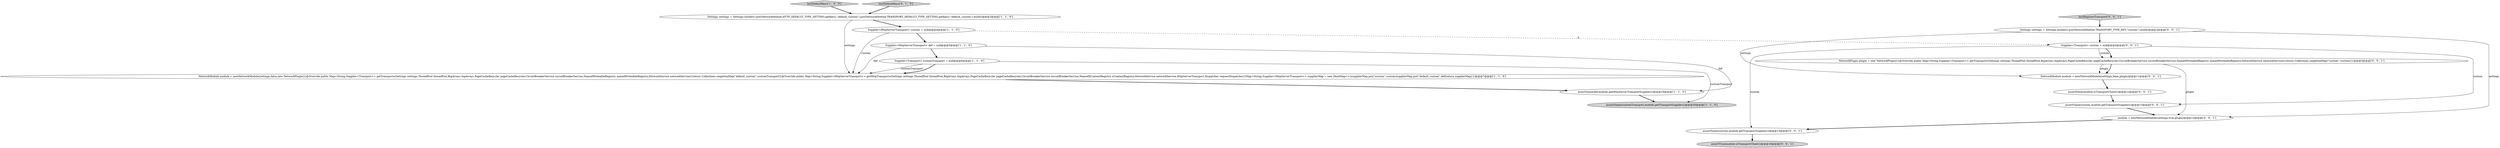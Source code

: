 digraph {
6 [style = filled, label = "testDefaultKeys['1', '0', '0']", fillcolor = lightgray, shape = diamond image = "AAA0AAABBB1BBB"];
7 [style = filled, label = "assertSame(customTransport,module.getTransportSupplier())@@@20@@@['1', '1', '0']", fillcolor = lightgray, shape = ellipse image = "AAA0AAABBB1BBB"];
4 [style = filled, label = "Supplier<HttpServerTransport> def = null@@@5@@@['1', '1', '0']", fillcolor = white, shape = ellipse image = "AAA0AAABBB1BBB"];
16 [style = filled, label = "Supplier<Transport> custom = null@@@4@@@['0', '0', '1']", fillcolor = white, shape = ellipse image = "AAA0AAABBB3BBB"];
15 [style = filled, label = "assertTrue(module.isTransportClient())@@@16@@@['0', '0', '1']", fillcolor = lightgray, shape = ellipse image = "AAA0AAABBB3BBB"];
8 [style = filled, label = "testDefaultKeys['0', '1', '0']", fillcolor = lightgray, shape = diamond image = "AAA0AAABBB2BBB"];
10 [style = filled, label = "testRegisterTransport['0', '0', '1']", fillcolor = lightgray, shape = diamond image = "AAA0AAABBB3BBB"];
12 [style = filled, label = "assertFalse(module.isTransportClient())@@@12@@@['0', '0', '1']", fillcolor = white, shape = ellipse image = "AAA0AAABBB3BBB"];
2 [style = filled, label = "NetworkModule module = newNetworkModule(settings,false,new NetworkPlugin(){@Override public Map<String,Supplier<Transport>> getTransports(Settings settings,ThreadPool threadPool,BigArrays bigArrays,PageCacheRecycler pageCacheRecycler,CircuitBreakerService circuitBreakerService,NamedWriteableRegistry namedWriteableRegistry,NetworkService networkService){return Collections.singletonMap(\"default_custom\",customTransport)}@Override public Map<String,Supplier<HttpServerTransport>> getHttpTransports(Settings settings,ThreadPool threadPool,BigArrays bigArrays,PageCacheRecycler pageCacheRecycler,CircuitBreakerService circuitBreakerService,NamedXContentRegistry xContentRegistry,NetworkService networkService,HttpServerTransport.Dispatcher requestDispatcher){Map<String,Supplier<HttpServerTransport>> supplierMap = new HashMap<>()supplierMap.put(\"custom\",custom)supplierMap.put(\"default_custom\",def)return supplierMap}})@@@7@@@['1', '1', '0']", fillcolor = white, shape = ellipse image = "AAA0AAABBB1BBB"];
13 [style = filled, label = "module = newNetworkModule(settings,true,plugin)@@@14@@@['0', '0', '1']", fillcolor = white, shape = ellipse image = "AAA0AAABBB3BBB"];
11 [style = filled, label = "Settings settings = Settings.builder().put(NetworkModule.TRANSPORT_TYPE_KEY,\"custom\").build()@@@3@@@['0', '0', '1']", fillcolor = white, shape = ellipse image = "AAA0AAABBB3BBB"];
14 [style = filled, label = "assertSame(custom,module.getTransportSupplier())@@@15@@@['0', '0', '1']", fillcolor = white, shape = ellipse image = "AAA0AAABBB3BBB"];
17 [style = filled, label = "assertSame(custom,module.getTransportSupplier())@@@13@@@['0', '0', '1']", fillcolor = white, shape = ellipse image = "AAA0AAABBB3BBB"];
5 [style = filled, label = "Settings settings = Settings.builder().put(NetworkModule.HTTP_DEFAULT_TYPE_SETTING.getKey(),\"default_custom\").put(NetworkModule.TRANSPORT_DEFAULT_TYPE_SETTING.getKey(),\"default_custom\").build()@@@3@@@['1', '1', '0']", fillcolor = white, shape = ellipse image = "AAA0AAABBB1BBB"];
18 [style = filled, label = "NetworkModule module = newNetworkModule(settings,false,plugin)@@@11@@@['0', '0', '1']", fillcolor = white, shape = ellipse image = "AAA0AAABBB3BBB"];
1 [style = filled, label = "assertSame(def,module.getHttpServerTransportSupplier())@@@19@@@['1', '1', '0']", fillcolor = white, shape = ellipse image = "AAA0AAABBB1BBB"];
9 [style = filled, label = "NetworkPlugin plugin = new NetworkPlugin(){@Override public Map<String,Supplier<Transport>> getTransports(Settings settings,ThreadPool threadPool,BigArrays bigArrays,PageCacheRecycler pageCacheRecycler,CircuitBreakerService circuitBreakerService,NamedWriteableRegistry namedWriteableRegistry,NetworkService networkService){return Collections.singletonMap(\"custom\",custom)}}@@@5@@@['0', '0', '1']", fillcolor = white, shape = ellipse image = "AAA0AAABBB3BBB"];
0 [style = filled, label = "Supplier<Transport> customTransport = null@@@6@@@['1', '1', '0']", fillcolor = white, shape = ellipse image = "AAA0AAABBB1BBB"];
3 [style = filled, label = "Supplier<HttpServerTransport> custom = null@@@4@@@['1', '1', '0']", fillcolor = white, shape = ellipse image = "AAA0AAABBB1BBB"];
9->18 [style = bold, label=""];
4->1 [style = solid, label="def"];
8->5 [style = bold, label=""];
3->16 [style = dashed, label="0"];
11->13 [style = solid, label="settings"];
0->7 [style = solid, label="customTransport"];
11->18 [style = solid, label="settings"];
16->9 [style = solid, label="custom"];
3->2 [style = solid, label="custom"];
10->11 [style = bold, label=""];
11->16 [style = bold, label=""];
16->17 [style = solid, label="custom"];
0->2 [style = solid, label="customTransport"];
9->18 [style = solid, label="plugin"];
12->17 [style = bold, label=""];
17->13 [style = bold, label=""];
4->2 [style = solid, label="def"];
2->1 [style = bold, label=""];
6->5 [style = bold, label=""];
16->14 [style = solid, label="custom"];
5->3 [style = bold, label=""];
18->12 [style = bold, label=""];
0->2 [style = bold, label=""];
1->7 [style = bold, label=""];
13->14 [style = bold, label=""];
14->15 [style = bold, label=""];
5->2 [style = solid, label="settings"];
9->13 [style = solid, label="plugin"];
3->4 [style = bold, label=""];
4->0 [style = bold, label=""];
16->9 [style = bold, label=""];
}
